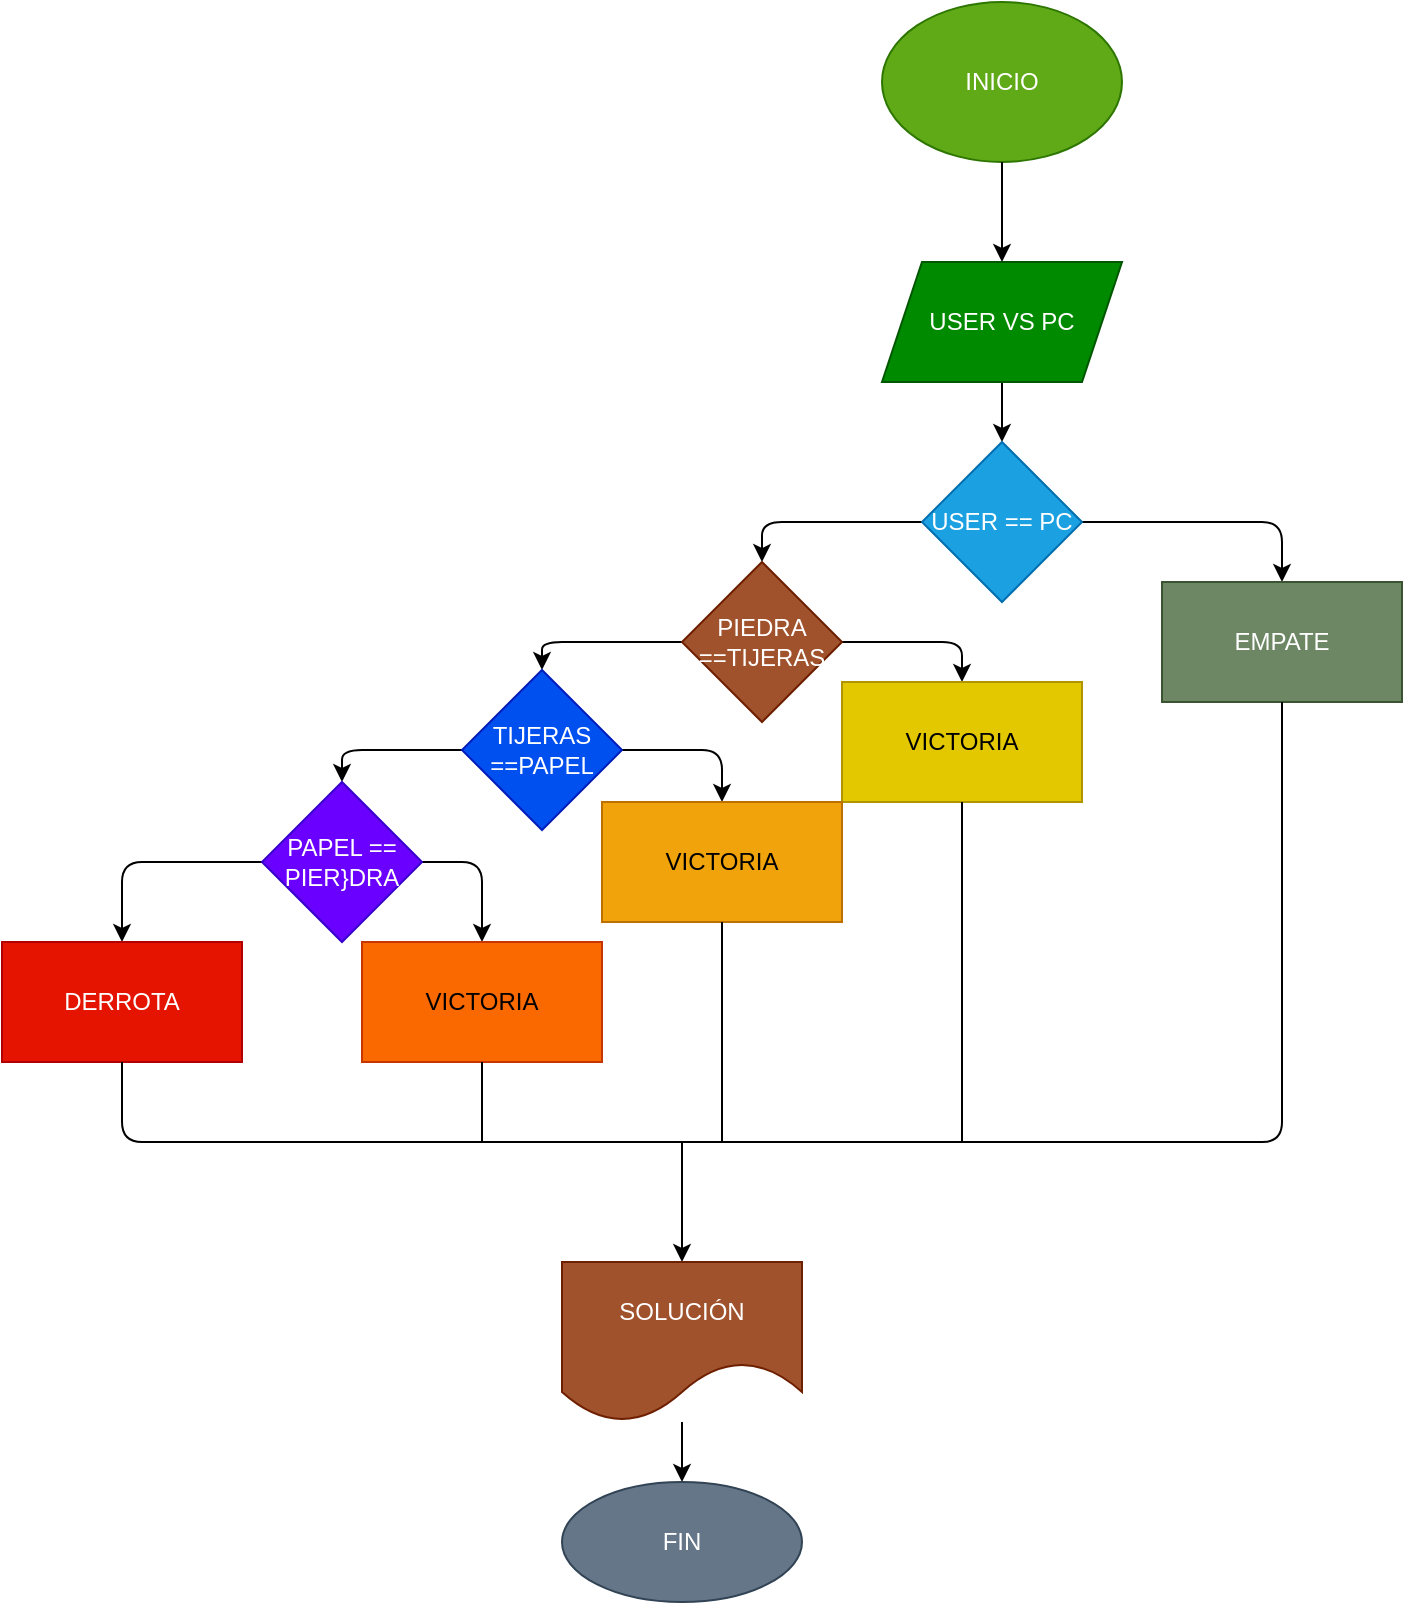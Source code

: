 <mxfile>
    <diagram id="BHUX10zhNzRfnq6GAmRW" name="Página-1">
        <mxGraphModel dx="2679" dy="384" grid="1" gridSize="10" guides="1" tooltips="1" connect="1" arrows="1" fold="1" page="1" pageScale="1" pageWidth="827" pageHeight="1169" math="0" shadow="0">
            <root>
                <mxCell id="0"/>
                <mxCell id="1" parent="0"/>
                <mxCell id="61" value="INICIO" style="ellipse;whiteSpace=wrap;html=1;fillColor=#60a917;fontColor=#ffffff;strokeColor=#2D7600;" vertex="1" parent="1">
                    <mxGeometry x="-420" y="170" width="120" height="80" as="geometry"/>
                </mxCell>
                <mxCell id="67" value="" style="edgeStyle=none;html=1;" edge="1" parent="1" source="62" target="66">
                    <mxGeometry relative="1" as="geometry"/>
                </mxCell>
                <mxCell id="62" value="USER VS PC" style="shape=parallelogram;perimeter=parallelogramPerimeter;whiteSpace=wrap;html=1;fixedSize=1;fillColor=#008a00;fontColor=#ffffff;strokeColor=#005700;" vertex="1" parent="1">
                    <mxGeometry x="-420" y="300" width="120" height="60" as="geometry"/>
                </mxCell>
                <mxCell id="63" value="" style="endArrow=classic;html=1;exitX=0.5;exitY=1;exitDx=0;exitDy=0;entryX=0.5;entryY=0;entryDx=0;entryDy=0;" edge="1" parent="1" source="61" target="62">
                    <mxGeometry width="50" height="50" relative="1" as="geometry">
                        <mxPoint x="-340" y="270" as="sourcePoint"/>
                        <mxPoint x="-290" y="220" as="targetPoint"/>
                    </mxGeometry>
                </mxCell>
                <mxCell id="69" value="" style="edgeStyle=none;html=1;" edge="1" parent="1" source="66" target="68">
                    <mxGeometry relative="1" as="geometry">
                        <Array as="points">
                            <mxPoint x="-220" y="430"/>
                        </Array>
                    </mxGeometry>
                </mxCell>
                <mxCell id="71" value="" style="edgeStyle=none;html=1;" edge="1" parent="1" source="66" target="70">
                    <mxGeometry relative="1" as="geometry">
                        <Array as="points">
                            <mxPoint x="-480" y="430"/>
                        </Array>
                    </mxGeometry>
                </mxCell>
                <mxCell id="66" value="USER == PC" style="rhombus;whiteSpace=wrap;html=1;fillColor=#1ba1e2;fontColor=#ffffff;strokeColor=#006EAF;" vertex="1" parent="1">
                    <mxGeometry x="-400" y="390" width="80" height="80" as="geometry"/>
                </mxCell>
                <mxCell id="68" value="EMPATE" style="whiteSpace=wrap;html=1;fillColor=#6d8764;fontColor=#ffffff;strokeColor=#3A5431;" vertex="1" parent="1">
                    <mxGeometry x="-280" y="460" width="120" height="60" as="geometry"/>
                </mxCell>
                <mxCell id="73" value="" style="edgeStyle=none;html=1;" edge="1" parent="1" source="70" target="72">
                    <mxGeometry relative="1" as="geometry">
                        <Array as="points">
                            <mxPoint x="-380" y="490"/>
                        </Array>
                    </mxGeometry>
                </mxCell>
                <mxCell id="75" value="" style="edgeStyle=none;html=1;" edge="1" parent="1" source="70" target="74">
                    <mxGeometry relative="1" as="geometry">
                        <Array as="points">
                            <mxPoint x="-590" y="490"/>
                        </Array>
                    </mxGeometry>
                </mxCell>
                <mxCell id="70" value="PIEDRA ==TIJERAS" style="rhombus;whiteSpace=wrap;html=1;fillColor=#a0522d;fontColor=#ffffff;strokeColor=#6D1F00;" vertex="1" parent="1">
                    <mxGeometry x="-520" y="450" width="80" height="80" as="geometry"/>
                </mxCell>
                <mxCell id="72" value="VICTORIA" style="whiteSpace=wrap;html=1;fillColor=#e3c800;fontColor=#000000;strokeColor=#B09500;" vertex="1" parent="1">
                    <mxGeometry x="-440" y="510" width="120" height="60" as="geometry"/>
                </mxCell>
                <mxCell id="79" value="" style="edgeStyle=none;html=1;entryX=0.5;entryY=0;entryDx=0;entryDy=0;" edge="1" parent="1" source="74" target="77">
                    <mxGeometry relative="1" as="geometry">
                        <mxPoint x="-490" y="544" as="targetPoint"/>
                        <Array as="points">
                            <mxPoint x="-500" y="544"/>
                        </Array>
                    </mxGeometry>
                </mxCell>
                <mxCell id="81" value="" style="edgeStyle=none;html=1;" edge="1" parent="1" source="74" target="80">
                    <mxGeometry relative="1" as="geometry">
                        <Array as="points">
                            <mxPoint x="-690" y="544"/>
                        </Array>
                    </mxGeometry>
                </mxCell>
                <mxCell id="74" value="TIJERAS ==PAPEL" style="rhombus;whiteSpace=wrap;html=1;fillColor=#0050ef;fontColor=#ffffff;strokeColor=#001DBC;" vertex="1" parent="1">
                    <mxGeometry x="-630" y="504" width="80" height="80" as="geometry"/>
                </mxCell>
                <mxCell id="77" value="VICTORIA" style="whiteSpace=wrap;html=1;fillColor=#f0a30a;fontColor=#000000;strokeColor=#BD7000;" vertex="1" parent="1">
                    <mxGeometry x="-560" y="570" width="120" height="60" as="geometry"/>
                </mxCell>
                <mxCell id="83" value="" style="edgeStyle=none;html=1;entryX=0.5;entryY=0;entryDx=0;entryDy=0;" edge="1" parent="1" source="80" target="82">
                    <mxGeometry relative="1" as="geometry">
                        <Array as="points">
                            <mxPoint x="-620" y="600"/>
                        </Array>
                    </mxGeometry>
                </mxCell>
                <mxCell id="85" value="" style="edgeStyle=none;html=1;entryX=0.5;entryY=0;entryDx=0;entryDy=0;" edge="1" parent="1" source="80" target="84">
                    <mxGeometry relative="1" as="geometry">
                        <Array as="points">
                            <mxPoint x="-800" y="600"/>
                        </Array>
                    </mxGeometry>
                </mxCell>
                <mxCell id="80" value="PAPEL == PIER}DRA" style="rhombus;whiteSpace=wrap;html=1;fillColor=#6a00ff;fontColor=#ffffff;strokeColor=#3700CC;" vertex="1" parent="1">
                    <mxGeometry x="-730" y="560" width="80" height="80" as="geometry"/>
                </mxCell>
                <mxCell id="82" value="VICTORIA" style="whiteSpace=wrap;html=1;fillColor=#fa6800;fontColor=#000000;strokeColor=#C73500;" vertex="1" parent="1">
                    <mxGeometry x="-680" y="640" width="120" height="60" as="geometry"/>
                </mxCell>
                <mxCell id="84" value="DERROTA" style="whiteSpace=wrap;html=1;fillColor=#e51400;fontColor=#ffffff;strokeColor=#B20000;" vertex="1" parent="1">
                    <mxGeometry x="-860" y="640" width="120" height="60" as="geometry"/>
                </mxCell>
                <mxCell id="86" value="" style="endArrow=none;html=1;exitX=0.5;exitY=1;exitDx=0;exitDy=0;entryX=0.5;entryY=1;entryDx=0;entryDy=0;" edge="1" parent="1" source="84" target="68">
                    <mxGeometry width="50" height="50" relative="1" as="geometry">
                        <mxPoint x="-450" y="870" as="sourcePoint"/>
                        <mxPoint x="-400" y="820" as="targetPoint"/>
                        <Array as="points">
                            <mxPoint x="-800" y="740"/>
                            <mxPoint x="-220" y="740"/>
                        </Array>
                    </mxGeometry>
                </mxCell>
                <mxCell id="87" value="" style="endArrow=none;html=1;entryX=0.5;entryY=1;entryDx=0;entryDy=0;" edge="1" parent="1" target="72">
                    <mxGeometry width="50" height="50" relative="1" as="geometry">
                        <mxPoint x="-380" y="740" as="sourcePoint"/>
                        <mxPoint x="-400" y="630" as="targetPoint"/>
                    </mxGeometry>
                </mxCell>
                <mxCell id="88" value="" style="endArrow=none;html=1;exitX=0.5;exitY=1;exitDx=0;exitDy=0;" edge="1" parent="1" source="77">
                    <mxGeometry width="50" height="50" relative="1" as="geometry">
                        <mxPoint x="-450" y="680" as="sourcePoint"/>
                        <mxPoint x="-500" y="740" as="targetPoint"/>
                    </mxGeometry>
                </mxCell>
                <mxCell id="89" value="" style="endArrow=none;html=1;exitX=0.5;exitY=1;exitDx=0;exitDy=0;" edge="1" parent="1" source="82">
                    <mxGeometry width="50" height="50" relative="1" as="geometry">
                        <mxPoint x="-450" y="680" as="sourcePoint"/>
                        <mxPoint x="-620" y="740" as="targetPoint"/>
                    </mxGeometry>
                </mxCell>
                <mxCell id="90" value="" style="endArrow=classic;html=1;" edge="1" parent="1" target="91">
                    <mxGeometry width="50" height="50" relative="1" as="geometry">
                        <mxPoint x="-520" y="740" as="sourcePoint"/>
                        <mxPoint x="-520" y="800" as="targetPoint"/>
                    </mxGeometry>
                </mxCell>
                <mxCell id="93" value="" style="edgeStyle=none;html=1;" edge="1" parent="1" source="91" target="92">
                    <mxGeometry relative="1" as="geometry"/>
                </mxCell>
                <mxCell id="91" value="SOLUCIÓN" style="shape=document;whiteSpace=wrap;html=1;boundedLbl=1;size=0.375;fillColor=#a0522d;fontColor=#ffffff;strokeColor=#6D1F00;" vertex="1" parent="1">
                    <mxGeometry x="-580.0" y="800" width="120" height="80" as="geometry"/>
                </mxCell>
                <mxCell id="92" value="FIN" style="ellipse;whiteSpace=wrap;html=1;fillColor=#647687;fontColor=#ffffff;strokeColor=#314354;" vertex="1" parent="1">
                    <mxGeometry x="-580.0" y="910" width="120" height="60" as="geometry"/>
                </mxCell>
            </root>
        </mxGraphModel>
    </diagram>
</mxfile>